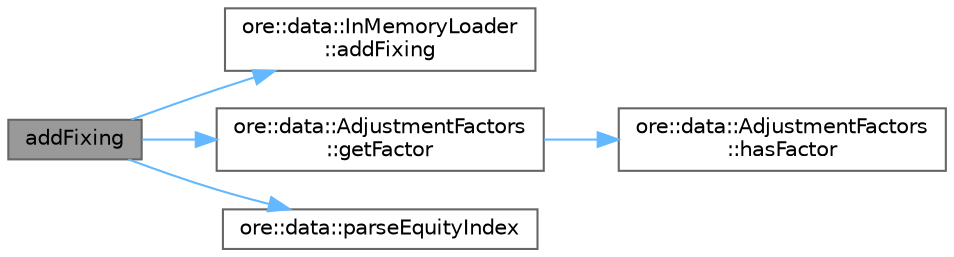 digraph "addFixing"
{
 // INTERACTIVE_SVG=YES
 // LATEX_PDF_SIZE
  bgcolor="transparent";
  edge [fontname=Helvetica,fontsize=10,labelfontname=Helvetica,labelfontsize=10];
  node [fontname=Helvetica,fontsize=10,shape=box,height=0.2,width=0.4];
  rankdir="LR";
  Node1 [label="addFixing",height=0.2,width=0.4,color="gray40", fillcolor="grey60", style="filled", fontcolor="black",tooltip=" "];
  Node1 -> Node2 [color="steelblue1",style="solid"];
  Node2 [label="ore::data::InMemoryLoader\l::addFixing",height=0.2,width=0.4,color="grey40", fillcolor="white", style="filled",URL="$classore_1_1data_1_1_in_memory_loader.html#a72725b0e71ede5d4f612968d48187439",tooltip=" "];
  Node1 -> Node3 [color="steelblue1",style="solid"];
  Node3 [label="ore::data::AdjustmentFactors\l::getFactor",height=0.2,width=0.4,color="grey40", fillcolor="white", style="filled",URL="$classore_1_1data_1_1_adjustment_factors.html#a05583ba7a4148ed250bcc4a9984b1647",tooltip="Returns the adjustment factor for a name on a given date."];
  Node3 -> Node4 [color="steelblue1",style="solid"];
  Node4 [label="ore::data::AdjustmentFactors\l::hasFactor",height=0.2,width=0.4,color="grey40", fillcolor="white", style="filled",URL="$classore_1_1data_1_1_adjustment_factors.html#aed5d7fc09406d0033c4ed4c1fcf29153",tooltip="Check if we have any adjustment factors for a name."];
  Node1 -> Node5 [color="steelblue1",style="solid"];
  Node5 [label="ore::data::parseEquityIndex",height=0.2,width=0.4,color="grey40", fillcolor="white", style="filled",URL="$group__utilities.html#ga466dd6786fde67dee3afbc594484720f",tooltip="Convert std::string (e.g SP5) to QuantExt::EquityIndex."];
}
